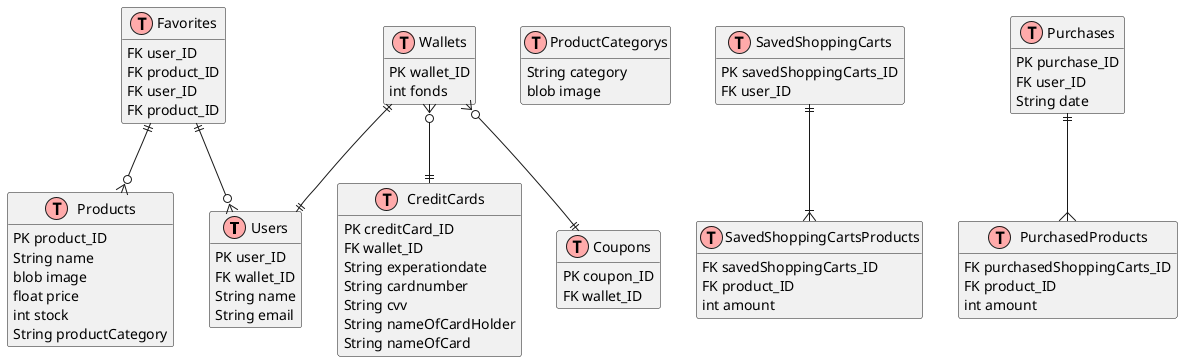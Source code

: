 @startuml
!define table(x) class x << (T,#FFAAAA) >>
hide methods
hide stereotypes

table(Users) {
    PK user_ID
    FK wallet_ID
    String name
    String email
}

table(Products) {
    PK product_ID
    String name
    blob image
    float price
    int stock
    String productCategory
}

table(Favorites) {
    FK user_ID
    FK product_ID
}

table(Wallets) {
    PK wallet_ID
    int fonds
}

table(CreditCards) {
    PK creditCard_ID
    FK wallet_ID
    String experationdate
    String cardnumber
    String cvv
    String nameOfCardHolder
    String nameOfCard
}

table(Coupons) {
    PK coupon_ID
    FK wallet_ID
}

table(ProductCategorys) {
    String category
    blob image
}

table(SavedShoppingCarts) {
    PK savedShoppingCarts_ID
    FK user_ID
}

table(SavedShoppingCartsProducts){
    FK savedShoppingCarts_ID
    FK product_ID
    int amount
}

table(Purchases) {
    PK purchase_ID
    FK user_ID
    String date
}

table(PurchasedProducts) {
    FK purchasedShoppingCarts_ID
    FK product_ID
    int amount
}

table(Favorites) {
    FK user_ID
    FK product_ID
}

Wallets ||--|| Users
Wallets }o--|| CreditCards
Wallets }o--|| Coupons

Favorites ||--o{ Users
Favorites ||--o{ Products

SavedShoppingCarts ||--|{ SavedShoppingCartsProducts
Purchases ||--{ PurchasedProducts

@enduml